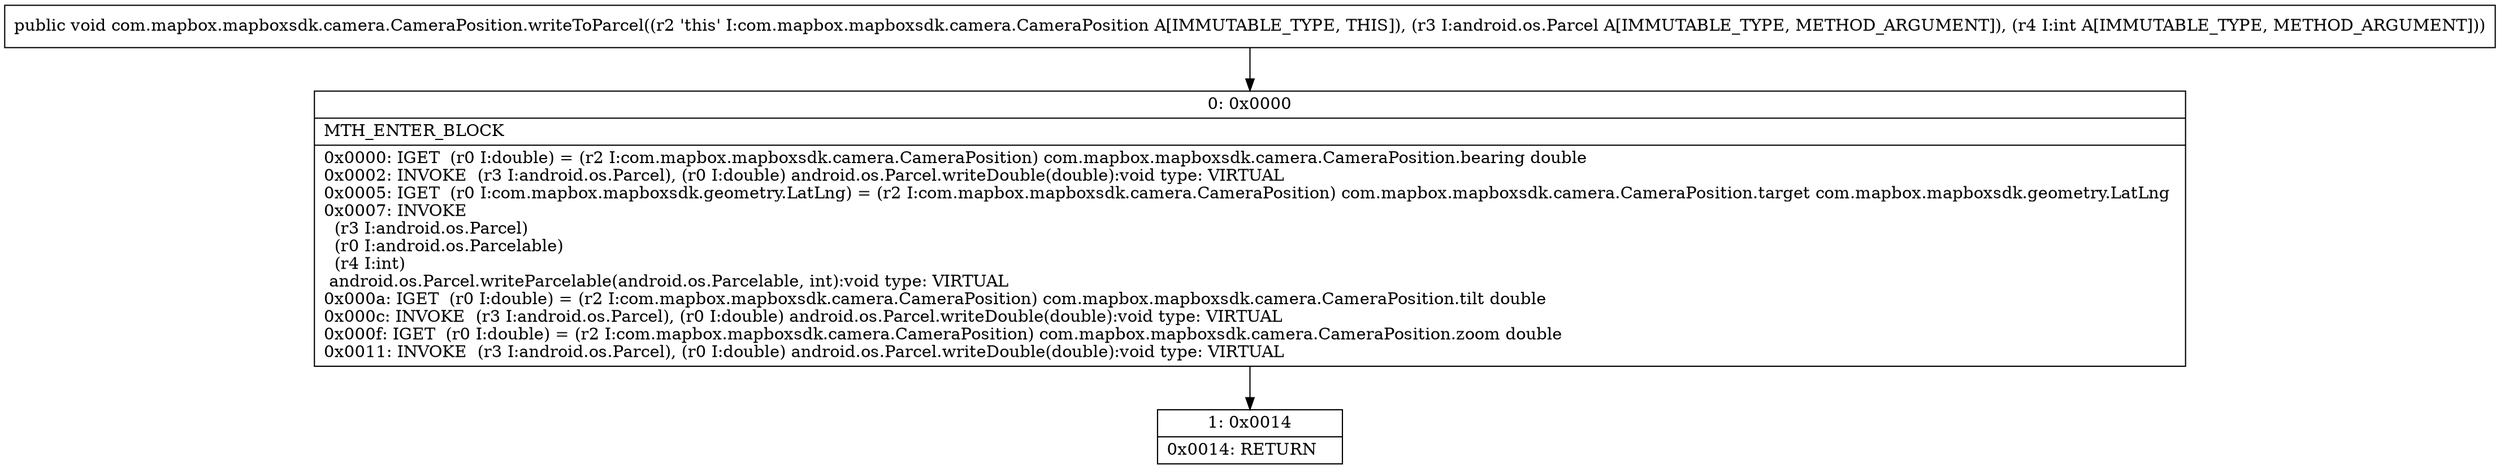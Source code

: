 digraph "CFG forcom.mapbox.mapboxsdk.camera.CameraPosition.writeToParcel(Landroid\/os\/Parcel;I)V" {
Node_0 [shape=record,label="{0\:\ 0x0000|MTH_ENTER_BLOCK\l|0x0000: IGET  (r0 I:double) = (r2 I:com.mapbox.mapboxsdk.camera.CameraPosition) com.mapbox.mapboxsdk.camera.CameraPosition.bearing double \l0x0002: INVOKE  (r3 I:android.os.Parcel), (r0 I:double) android.os.Parcel.writeDouble(double):void type: VIRTUAL \l0x0005: IGET  (r0 I:com.mapbox.mapboxsdk.geometry.LatLng) = (r2 I:com.mapbox.mapboxsdk.camera.CameraPosition) com.mapbox.mapboxsdk.camera.CameraPosition.target com.mapbox.mapboxsdk.geometry.LatLng \l0x0007: INVOKE  \l  (r3 I:android.os.Parcel)\l  (r0 I:android.os.Parcelable)\l  (r4 I:int)\l android.os.Parcel.writeParcelable(android.os.Parcelable, int):void type: VIRTUAL \l0x000a: IGET  (r0 I:double) = (r2 I:com.mapbox.mapboxsdk.camera.CameraPosition) com.mapbox.mapboxsdk.camera.CameraPosition.tilt double \l0x000c: INVOKE  (r3 I:android.os.Parcel), (r0 I:double) android.os.Parcel.writeDouble(double):void type: VIRTUAL \l0x000f: IGET  (r0 I:double) = (r2 I:com.mapbox.mapboxsdk.camera.CameraPosition) com.mapbox.mapboxsdk.camera.CameraPosition.zoom double \l0x0011: INVOKE  (r3 I:android.os.Parcel), (r0 I:double) android.os.Parcel.writeDouble(double):void type: VIRTUAL \l}"];
Node_1 [shape=record,label="{1\:\ 0x0014|0x0014: RETURN   \l}"];
MethodNode[shape=record,label="{public void com.mapbox.mapboxsdk.camera.CameraPosition.writeToParcel((r2 'this' I:com.mapbox.mapboxsdk.camera.CameraPosition A[IMMUTABLE_TYPE, THIS]), (r3 I:android.os.Parcel A[IMMUTABLE_TYPE, METHOD_ARGUMENT]), (r4 I:int A[IMMUTABLE_TYPE, METHOD_ARGUMENT])) }"];
MethodNode -> Node_0;
Node_0 -> Node_1;
}

